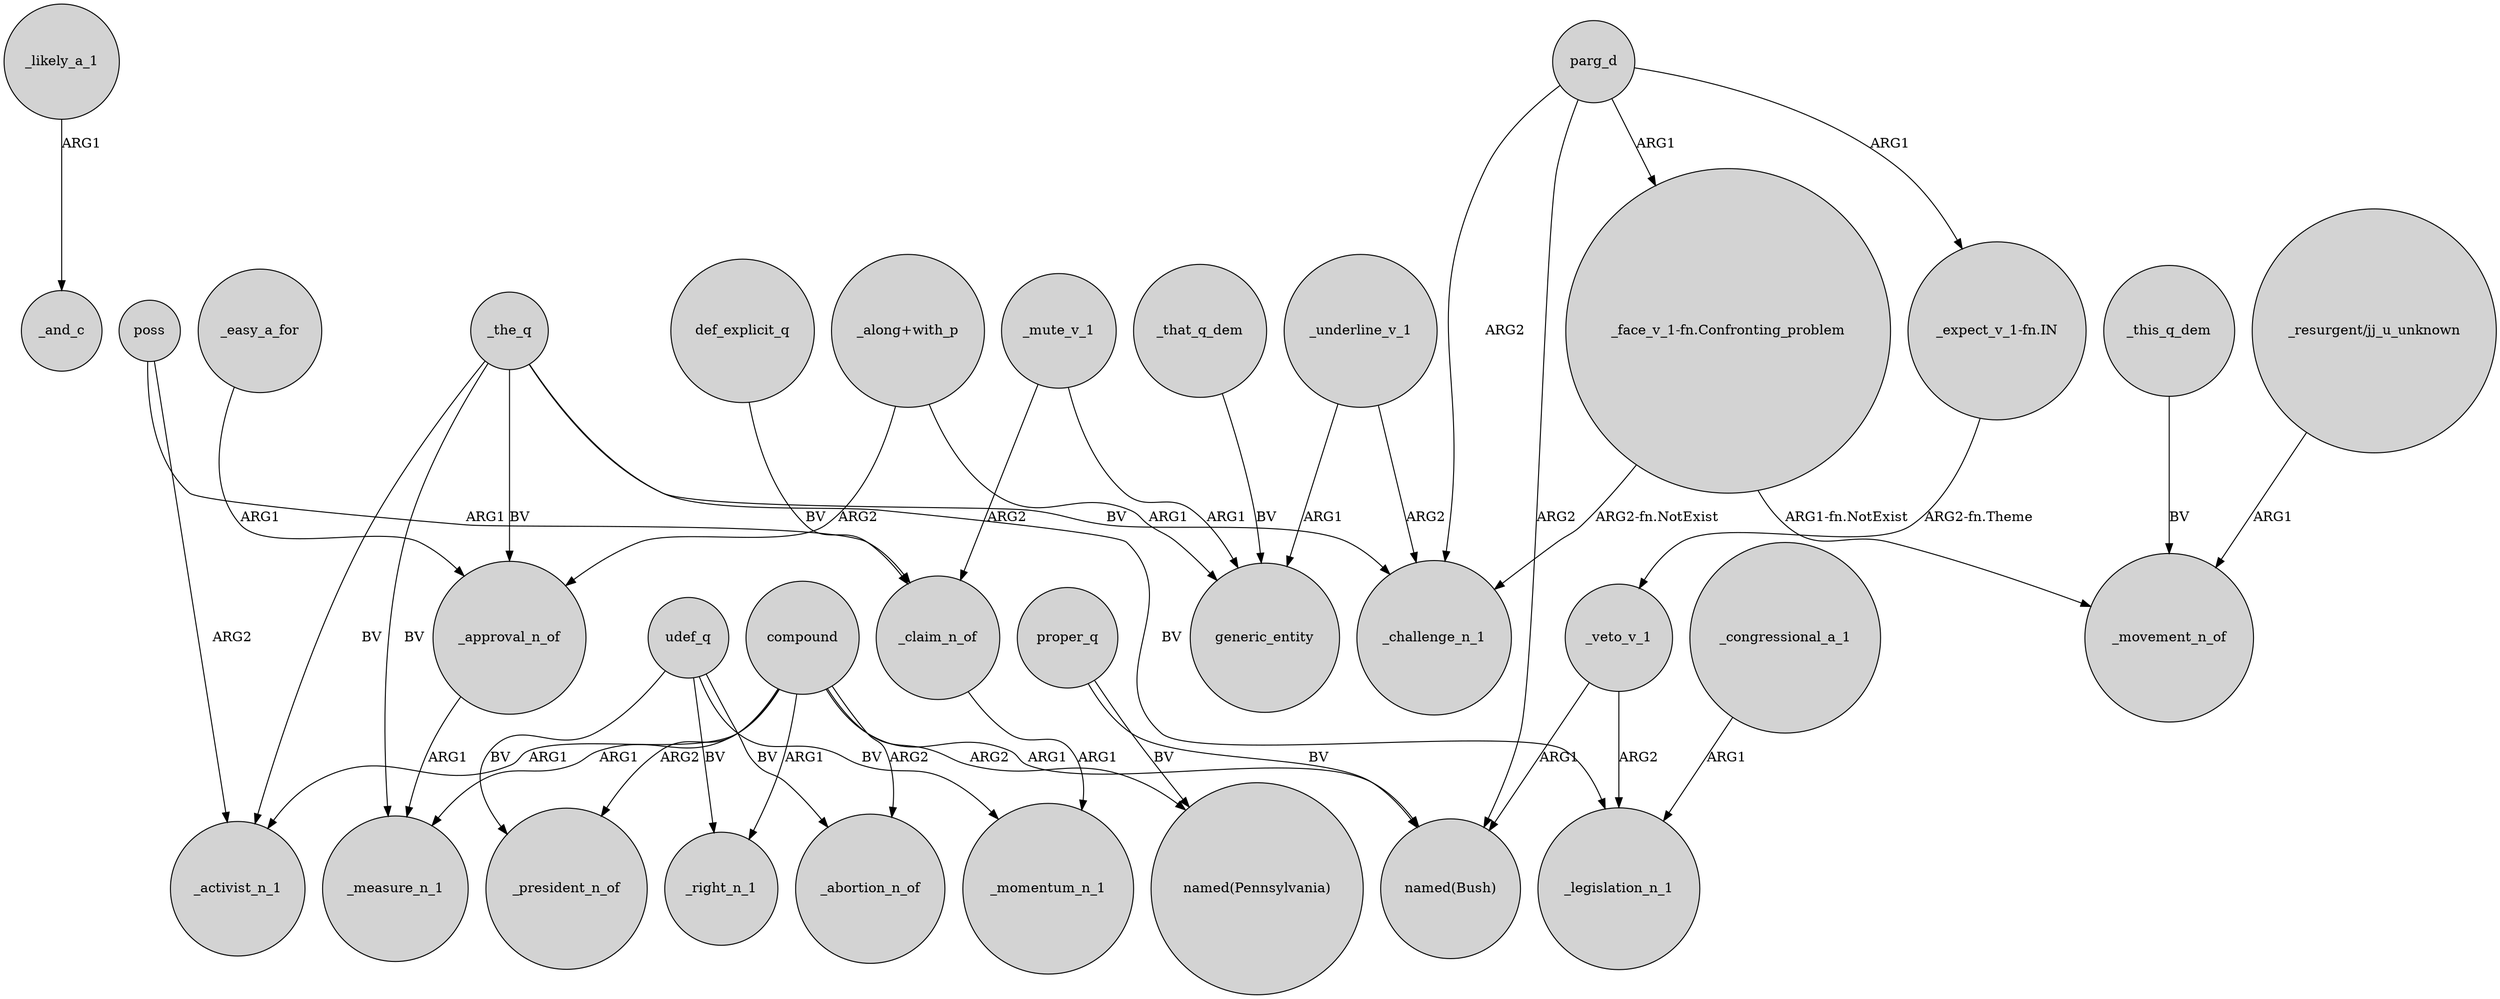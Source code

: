 digraph {
	node [shape=circle style=filled]
	_likely_a_1 -> _and_c [label=ARG1]
	_the_q -> _measure_n_1 [label=BV]
	_claim_n_of -> _momentum_n_1 [label=ARG1]
	compound -> _activist_n_1 [label=ARG1]
	compound -> _president_n_of [label=ARG2]
	"_along+with_p" -> _approval_n_of [label=ARG2]
	poss -> _activist_n_1 [label=ARG2]
	_that_q_dem -> generic_entity [label=BV]
	udef_q -> _momentum_n_1 [label=BV]
	_the_q -> _approval_n_of [label=BV]
	_underline_v_1 -> _challenge_n_1 [label=ARG2]
	_this_q_dem -> _movement_n_of [label=BV]
	_the_q -> _challenge_n_1 [label=BV]
	_veto_v_1 -> _legislation_n_1 [label=ARG2]
	parg_d -> _challenge_n_1 [label=ARG2]
	parg_d -> "named(Bush)" [label=ARG2]
	_mute_v_1 -> _claim_n_of [label=ARG2]
	parg_d -> "_face_v_1-fn.Confronting_problem" [label=ARG1]
	compound -> _measure_n_1 [label=ARG1]
	_veto_v_1 -> "named(Bush)" [label=ARG1]
	_mute_v_1 -> generic_entity [label=ARG1]
	_approval_n_of -> _measure_n_1 [label=ARG1]
	poss -> _claim_n_of [label=ARG1]
	_easy_a_for -> _approval_n_of [label=ARG1]
	udef_q -> _right_n_1 [label=BV]
	udef_q -> _president_n_of [label=BV]
	_the_q -> _legislation_n_1 [label=BV]
	parg_d -> "_expect_v_1-fn.IN" [label=ARG1]
	compound -> "named(Pennsylvania)" [label=ARG2]
	proper_q -> "named(Bush)" [label=BV]
	def_explicit_q -> _claim_n_of [label=BV]
	"_face_v_1-fn.Confronting_problem" -> _challenge_n_1 [label="ARG2-fn.NotExist"]
	_the_q -> _activist_n_1 [label=BV]
	udef_q -> _abortion_n_of [label=BV]
	compound -> _right_n_1 [label=ARG1]
	proper_q -> "named(Pennsylvania)" [label=BV]
	_underline_v_1 -> generic_entity [label=ARG1]
	compound -> _abortion_n_of [label=ARG2]
	"_resurgent/jj_u_unknown" -> _movement_n_of [label=ARG1]
	"_along+with_p" -> generic_entity [label=ARG1]
	_congressional_a_1 -> _legislation_n_1 [label=ARG1]
	"_expect_v_1-fn.IN" -> _veto_v_1 [label="ARG2-fn.Theme"]
	compound -> "named(Bush)" [label=ARG1]
	"_face_v_1-fn.Confronting_problem" -> _movement_n_of [label="ARG1-fn.NotExist"]
}
